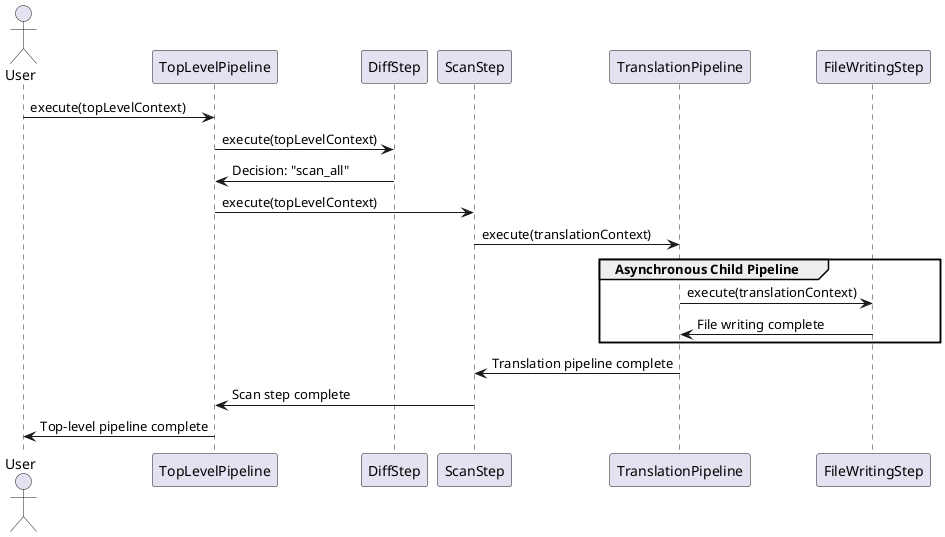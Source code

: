 @startuml pipeline-pattern-sequence-diagram
actor User

participant "TopLevelPipeline" as TLP
participant "DiffStep" as DS
participant "ScanStep" as SS
participant "TranslationPipeline" as TP
participant "FileWritingStep" as FWS

User -> TLP: execute(topLevelContext)
TLP -> DS: execute(topLevelContext)
DS -> TLP: Decision: "scan_all"
TLP -> SS: execute(topLevelContext)
SS -> TP: execute(translationContext)

group Asynchronous Child Pipeline
    TP -> FWS: execute(translationContext)
    FWS -> TP: File writing complete
end

TP -> SS: Translation pipeline complete
SS -> TLP: Scan step complete
TLP -> User: Top-level pipeline complete
@enduml
